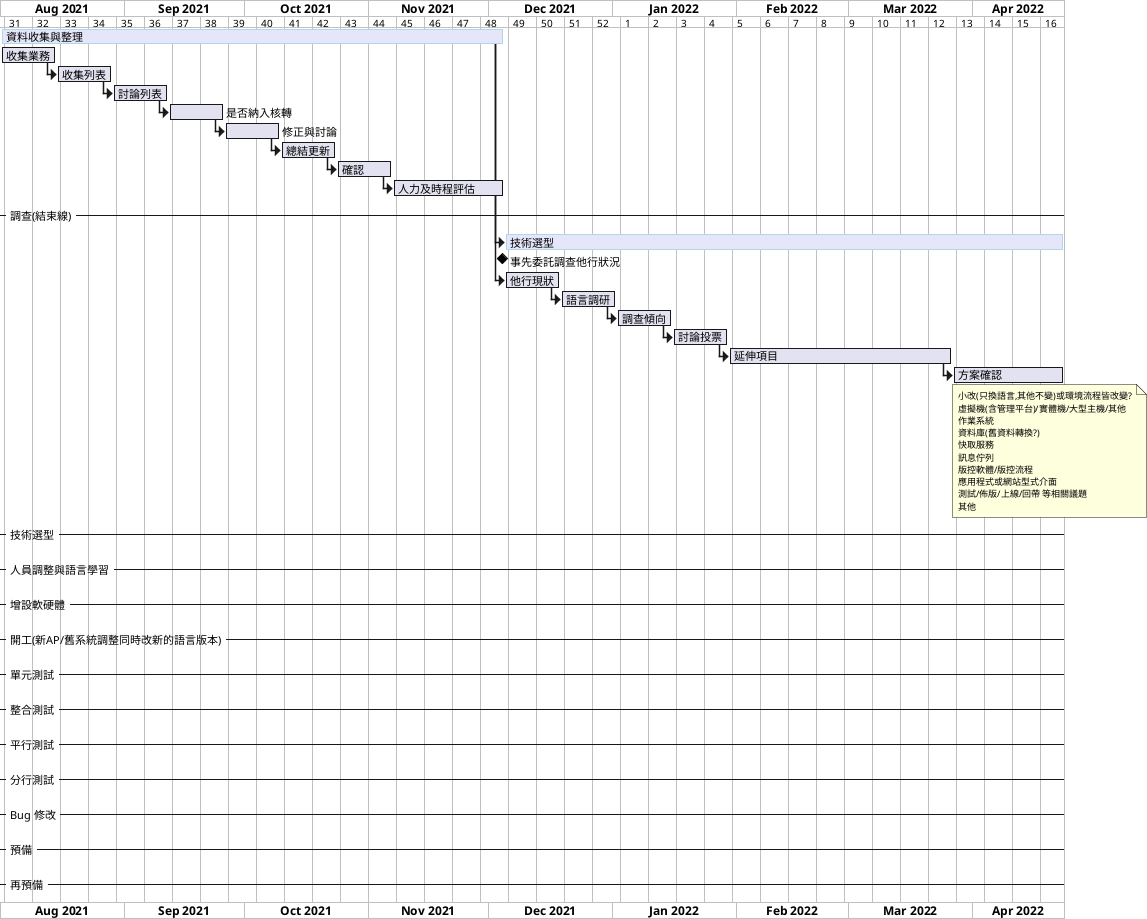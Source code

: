 @startgantt
projectscale weekly
'saturday are closed
'sunday are closed
Project starts the 1st of august 2021
[資料收集與整理] lasts 18 weeks
[資料收集與整理] is colored in Lavender/LightBlue
    [收集業務] lasts 2 weeks
    [收集列表] lasts 2 weeks
    [討論列表] lasts 2 weeks
    [是否納入核轉] lasts 2 weeks
    [修正與討論] lasts 2 weeks
    [總結更新] lasts 2 weeks
    [確認]  lasts 2 weeks
    [人力及時程評估]  lasts 4 weeks
-- 調查(結束線) --

[技術選型] lasts 20 weeks
[技術選型] is colored in Lavender/LightBlue
    [事先委託調查他行狀況] happens at [資料收集與整理]'s end
    [他行現狀] lasts 2 weeks
    [語言調研] lasts 2 weeks
    [調查傾向] lasts 2 weeks
    [討論投票] lasts 2 weeks
    [延伸項目] lasts 8 weeks
    [方案確認] lasts 4 weeks

    [收集業務]->[收集列表]
    [收集列表]->[討論列表]
    [討論列表]->[是否納入核轉]
    [是否納入核轉]->[修正與討論]
    [修正與討論]-> [總結更新]
    [總結更新]-> [確認] 
    [確認]-> [人力及時程評估]


[資料收集與整理]->[技術選型]
    [他行現狀] starts at [資料收集與整理]'s end

    [他行現狀]-> [語言調研] 
    [語言調研]-> [調查傾向]
    [調查傾向]-> [討論投票]
    [討論投票]-> [延伸項目]
note bottom
    小改(只換語言,其他不變)或環境流程皆改變?
    虛擬機(含管理平台)/實體機/大型主機/其他
    作業系統
    資料庫(舊資料轉換?)
    快取服務
    訊息佇列
    版控軟體/版控流程
    應用程式或網站型式介面
    測試/佈版/上線/回帶 等相關議題
    其他
end note
    [延伸項目]-> [方案確認]

-- 技術選型 --
-- 人員調整與語言學習 --
-- 增設軟硬體 --
-- 開工(新AP/舊系統調整同時改新的語言版本) --
-- 單元測試 --
-- 整合測試 --
-- 平行測試 --
-- 分行測試 --
-- Bug 修改 --
-- 預備 --
-- 再預備 --
@endgantt